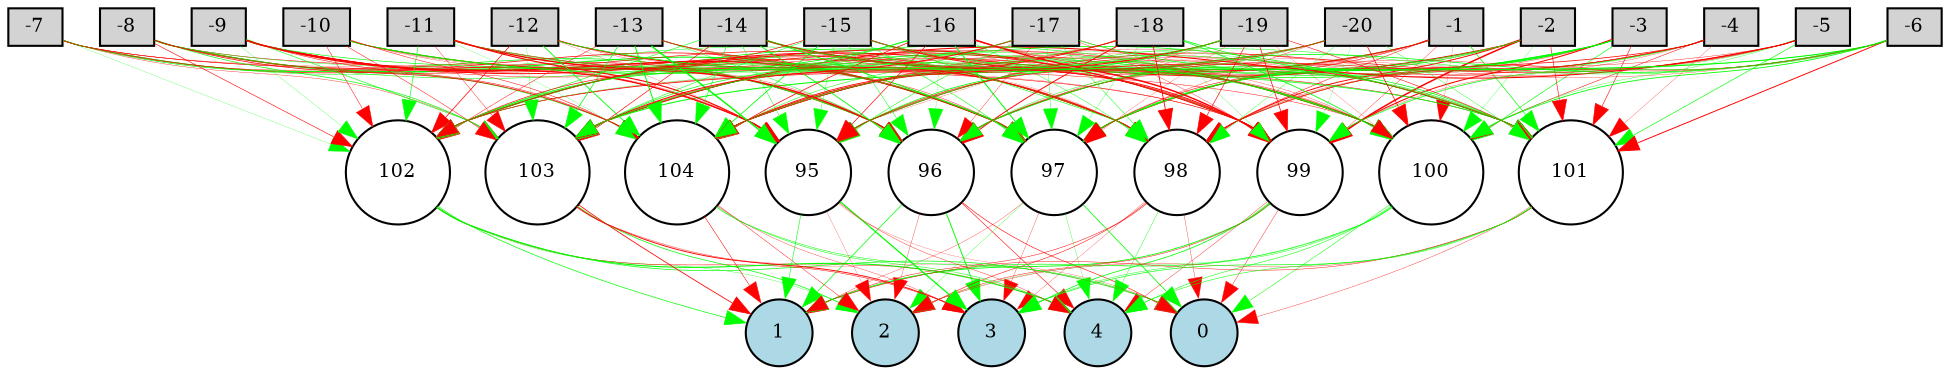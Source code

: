 digraph {
	node [fontsize=9 height=0.2 shape=circle width=0.2]
	-1 [fillcolor=lightgray shape=box style=filled]
	-2 [fillcolor=lightgray shape=box style=filled]
	-3 [fillcolor=lightgray shape=box style=filled]
	-4 [fillcolor=lightgray shape=box style=filled]
	-5 [fillcolor=lightgray shape=box style=filled]
	-6 [fillcolor=lightgray shape=box style=filled]
	-7 [fillcolor=lightgray shape=box style=filled]
	-8 [fillcolor=lightgray shape=box style=filled]
	-9 [fillcolor=lightgray shape=box style=filled]
	-10 [fillcolor=lightgray shape=box style=filled]
	-11 [fillcolor=lightgray shape=box style=filled]
	-12 [fillcolor=lightgray shape=box style=filled]
	-13 [fillcolor=lightgray shape=box style=filled]
	-14 [fillcolor=lightgray shape=box style=filled]
	-15 [fillcolor=lightgray shape=box style=filled]
	-16 [fillcolor=lightgray shape=box style=filled]
	-17 [fillcolor=lightgray shape=box style=filled]
	-18 [fillcolor=lightgray shape=box style=filled]
	-19 [fillcolor=lightgray shape=box style=filled]
	-20 [fillcolor=lightgray shape=box style=filled]
	0 [fillcolor=lightblue style=filled]
	1 [fillcolor=lightblue style=filled]
	2 [fillcolor=lightblue style=filled]
	3 [fillcolor=lightblue style=filled]
	4 [fillcolor=lightblue style=filled]
	96 [fillcolor=white style=filled]
	97 [fillcolor=white style=filled]
	98 [fillcolor=white style=filled]
	99 [fillcolor=white style=filled]
	100 [fillcolor=white style=filled]
	101 [fillcolor=white style=filled]
	102 [fillcolor=white style=filled]
	103 [fillcolor=white style=filled]
	104 [fillcolor=white style=filled]
	95 [fillcolor=white style=filled]
	-1 -> 95 [color=red penwidth=0.11299664738445861 style=solid]
	-1 -> 96 [color=red penwidth=0.1612665767606541 style=solid]
	-1 -> 97 [color=red penwidth=0.2743100454336029 style=solid]
	-1 -> 98 [color=red penwidth=0.24044969632931945 style=solid]
	-1 -> 99 [color=red penwidth=0.16256767782282097 style=solid]
	-1 -> 100 [color=red penwidth=0.10886524265066776 style=solid]
	-1 -> 101 [color=green penwidth=0.3291779605594001 style=solid]
	-1 -> 102 [color=red penwidth=0.20635186059757005 style=solid]
	-1 -> 103 [color=green penwidth=0.2642691273944753 style=solid]
	-1 -> 104 [color=red penwidth=0.42457682666219965 style=solid]
	-2 -> 95 [color=green penwidth=0.16547306584051585 style=solid]
	-2 -> 96 [color=red penwidth=0.12796826042919232 style=solid]
	-2 -> 97 [color=green penwidth=0.3435242093577556 style=solid]
	-2 -> 98 [color=red penwidth=0.46518081156010016 style=solid]
	-2 -> 99 [color=red penwidth=0.723247264441698 style=solid]
	-2 -> 100 [color=green penwidth=0.1358046631193362 style=solid]
	-2 -> 101 [color=red penwidth=0.27593819488315363 style=solid]
	-2 -> 102 [color=red penwidth=0.4917939307857835 style=solid]
	-2 -> 103 [color=red penwidth=0.2296452016518064 style=solid]
	-2 -> 104 [color=green penwidth=0.254381226140862 style=solid]
	-3 -> 95 [color=green penwidth=0.19907098833345283 style=solid]
	-3 -> 96 [color=green penwidth=0.31208823608471487 style=solid]
	-3 -> 97 [color=green penwidth=0.6065661890900218 style=solid]
	-3 -> 98 [color=red penwidth=0.16708399520300976 style=solid]
	-3 -> 99 [color=red penwidth=0.4997178815508627 style=solid]
	-3 -> 100 [color=green penwidth=0.29708883943390757 style=solid]
	-3 -> 101 [color=red penwidth=0.276158211422249 style=solid]
	-3 -> 102 [color=green penwidth=0.3532828290700467 style=solid]
	-3 -> 103 [color=green penwidth=0.2969043068290229 style=solid]
	-3 -> 104 [color=green penwidth=0.21816609430739456 style=solid]
	-4 -> 95 [color=red penwidth=0.1530760403982292 style=solid]
	-4 -> 96 [color=red penwidth=0.32985858535979307 style=solid]
	-4 -> 97 [color=green penwidth=0.33532350200212996 style=solid]
	-4 -> 98 [color=green penwidth=0.1478233236214057 style=solid]
	-4 -> 99 [color=red penwidth=0.13519411082667168 style=solid]
	-4 -> 100 [color=red penwidth=0.24756288417353742 style=solid]
	-4 -> 101 [color=red penwidth=0.12344853326985582 style=solid]
	-4 -> 102 [color=red penwidth=0.3640309948960989 style=solid]
	-4 -> 103 [color=red penwidth=0.15219890977917044 style=solid]
	-4 -> 104 [color=red penwidth=0.17553821292389155 style=solid]
	-5 -> 95 [color=red penwidth=0.30682397563937747 style=solid]
	-5 -> 96 [color=red penwidth=0.12143523077185583 style=solid]
	-5 -> 97 [color=green penwidth=0.10622339128531211 style=solid]
	-5 -> 98 [color=red penwidth=0.29871863608722116 style=solid]
	-5 -> 99 [color=green penwidth=0.14518096207706255 style=solid]
	-5 -> 100 [color=green penwidth=0.16309250184157686 style=solid]
	-5 -> 101 [color=green penwidth=0.30796332861318687 style=solid]
	-5 -> 102 [color=red penwidth=0.18067400648410836 style=solid]
	-5 -> 103 [color=red penwidth=0.5055843314225645 style=solid]
	-5 -> 104 [color=red penwidth=0.1506298810456292 style=solid]
	-6 -> 95 [color=green penwidth=0.22551282288596813 style=solid]
	-6 -> 96 [color=green penwidth=0.36325623400720797 style=solid]
	-6 -> 97 [color=red penwidth=0.16466885357411182 style=solid]
	-6 -> 98 [color=red penwidth=0.20568474738910814 style=solid]
	-6 -> 99 [color=green penwidth=0.2563500029746016 style=solid]
	-6 -> 100 [color=green penwidth=0.3979021144618743 style=solid]
	-6 -> 101 [color=red penwidth=0.45801472651704533 style=solid]
	-6 -> 102 [color=green penwidth=0.12996038634032572 style=solid]
	-6 -> 103 [color=green penwidth=0.4995620212141303 style=solid]
	-6 -> 104 [color=red penwidth=0.14075900124306123 style=solid]
	-7 -> 95 [color=red penwidth=0.20774430485935114 style=solid]
	-7 -> 96 [color=green penwidth=0.347735935514298 style=solid]
	-7 -> 97 [color=red penwidth=0.3487321889105577 style=solid]
	-7 -> 98 [color=green penwidth=0.21130527468561666 style=solid]
	-7 -> 99 [color=red penwidth=0.11704495944875147 style=solid]
	-7 -> 100 [color=red penwidth=0.22007440952716545 style=solid]
	-7 -> 101 [color=red penwidth=0.2421378635932873 style=solid]
	-7 -> 102 [color=green penwidth=0.1172929456212081 style=solid]
	-7 -> 103 [color=red penwidth=0.16756290935166762 style=solid]
	-7 -> 104 [color=green penwidth=0.32946088676891666 style=solid]
	-8 -> 95 [color=red penwidth=0.18139323476440056 style=solid]
	-8 -> 96 [color=red penwidth=0.3105738626708964 style=solid]
	-8 -> 97 [color=green penwidth=0.5053862033882603 style=solid]
	-8 -> 98 [color=red penwidth=0.2965695264898822 style=solid]
	-8 -> 99 [color=red penwidth=0.2658106998215445 style=solid]
	-8 -> 100 [color=green penwidth=0.2666117990344369 style=solid]
	-8 -> 101 [color=green penwidth=0.18970409433921265 style=solid]
	-8 -> 102 [color=red penwidth=0.28266154888003886 style=solid]
	-8 -> 103 [color=green penwidth=0.32193316620600704 style=solid]
	-8 -> 104 [color=red penwidth=0.35012641839467495 style=solid]
	-9 -> 95 [color=red penwidth=0.5772361406186846 style=solid]
	-9 -> 96 [color=green penwidth=0.4039336324057724 style=solid]
	-9 -> 97 [color=red penwidth=0.7380845042129112 style=solid]
	-9 -> 98 [color=red penwidth=0.32488010597160333 style=solid]
	-9 -> 99 [color=red penwidth=0.4470888128893751 style=solid]
	-9 -> 100 [color=red penwidth=0.20625365244491844 style=solid]
	-9 -> 101 [color=green penwidth=0.2997647201731534 style=solid]
	-9 -> 102 [color=green penwidth=0.1262389264867255 style=solid]
	-9 -> 103 [color=green penwidth=0.2838305141352059 style=solid]
	-9 -> 104 [color=red penwidth=0.2458946681529169 style=solid]
	-10 -> 95 [color=red penwidth=0.1369339392777927 style=solid]
	-10 -> 96 [color=red penwidth=0.14002049357869656 style=solid]
	-10 -> 97 [color=green penwidth=0.19163763072326584 style=solid]
	-10 -> 98 [color=green penwidth=0.18178918949532302 style=solid]
	-10 -> 99 [color=red penwidth=0.36880762550348645 style=solid]
	-10 -> 100 [color=green penwidth=0.2130302107888581 style=solid]
	-10 -> 101 [color=green penwidth=0.3395968570518867 style=solid]
	-10 -> 102 [color=red penwidth=0.22296996955087323 style=solid]
	-10 -> 103 [color=red penwidth=0.23003228794840025 style=solid]
	-10 -> 104 [color=red penwidth=0.24170382499801313 style=solid]
	-11 -> 95 [color=red penwidth=0.5368107178977315 style=solid]
	-11 -> 96 [color=red penwidth=0.688714681326476 style=solid]
	-11 -> 97 [color=green penwidth=0.12172845320825734 style=solid]
	-11 -> 98 [color=green penwidth=0.12005082565549491 style=solid]
	-11 -> 99 [color=red penwidth=0.1129725727000471 style=solid]
	-11 -> 100 [color=red penwidth=0.25701805071819106 style=solid]
	-11 -> 101 [color=green penwidth=0.12508004775767223 style=solid]
	-11 -> 102 [color=green penwidth=0.29643838502926195 style=solid]
	-11 -> 103 [color=red penwidth=0.18094795948271092 style=solid]
	-11 -> 104 [color=green penwidth=0.10980628251922352 style=solid]
	-12 -> 95 [color=red penwidth=0.101608808012188 style=solid]
	-12 -> 96 [color=red penwidth=0.14829680158187802 style=solid]
	-12 -> 97 [color=red penwidth=0.10123811542383779 style=solid]
	-12 -> 98 [color=red penwidth=0.535643134411005 style=solid]
	-12 -> 99 [color=green penwidth=0.13066885493343025 style=solid]
	-12 -> 100 [color=green penwidth=0.15664106622456686 style=solid]
	-12 -> 101 [color=green penwidth=0.21729699104740274 style=solid]
	-12 -> 102 [color=red penwidth=0.3493771304867116 style=solid]
	-12 -> 103 [color=green penwidth=0.130583388799347 style=solid]
	-12 -> 104 [color=green penwidth=0.4096258897545352 style=solid]
	-13 -> 95 [color=green penwidth=0.7012786748835326 style=solid]
	-13 -> 96 [color=green penwidth=0.20617630707092716 style=solid]
	-13 -> 97 [color=red penwidth=0.19142835328620067 style=solid]
	-13 -> 98 [color=red penwidth=0.1922689259705668 style=solid]
	-13 -> 99 [color=red penwidth=0.19678200313499644 style=solid]
	-13 -> 100 [color=green penwidth=0.1411685757196668 style=solid]
	-13 -> 101 [color=red penwidth=0.15076265280983403 style=solid]
	-13 -> 102 [color=red penwidth=0.21262776499830888 style=solid]
	-13 -> 103 [color=green penwidth=0.3441148068522766 style=solid]
	-13 -> 104 [color=green penwidth=0.48439317837355456 style=solid]
	-14 -> 95 [color=green penwidth=0.22996930395033954 style=solid]
	-14 -> 96 [color=green penwidth=0.4179947771375536 style=solid]
	-14 -> 97 [color=green penwidth=0.4569895381617306 style=solid]
	-14 -> 98 [color=red penwidth=0.10979782241149592 style=solid]
	-14 -> 99 [color=red penwidth=0.3084728307418808 style=solid]
	-14 -> 100 [color=green penwidth=0.6788498161393636 style=solid]
	-14 -> 101 [color=red penwidth=0.3684351596855404 style=solid]
	-14 -> 102 [color=green penwidth=0.25971942229447387 style=solid]
	-14 -> 103 [color=red penwidth=0.3095628519913145 style=solid]
	-14 -> 104 [color=green penwidth=0.26143809690420095 style=solid]
	-15 -> 95 [color=green penwidth=0.18034559850519555 style=solid]
	-15 -> 96 [color=green penwidth=0.235073094983297 style=solid]
	-15 -> 97 [color=green penwidth=0.2575734147191156 style=solid]
	-15 -> 98 [color=green penwidth=0.2738761379481475 style=solid]
	-15 -> 99 [color=red penwidth=0.4545222044178384 style=solid]
	-15 -> 100 [color=red penwidth=0.2103470100170317 style=solid]
	-15 -> 101 [color=green penwidth=0.22557331055994015 style=solid]
	-15 -> 102 [color=red penwidth=0.30961115751039936 style=solid]
	-15 -> 103 [color=green penwidth=0.2469795586348672 style=solid]
	-15 -> 104 [color=green penwidth=0.3851817677068079 style=solid]
	-16 -> 95 [color=red penwidth=0.3157050545106733 style=solid]
	-16 -> 96 [color=green penwidth=0.12595328923734944 style=solid]
	-16 -> 97 [color=green penwidth=0.49606923858701535 style=solid]
	-16 -> 98 [color=green penwidth=0.20007046579877 style=solid]
	-16 -> 99 [color=red penwidth=0.698028394585888 style=solid]
	-16 -> 100 [color=red penwidth=0.20537924432091628 style=solid]
	-16 -> 101 [color=red penwidth=0.10578448258725413 style=solid]
	-16 -> 102 [color=green penwidth=0.3685735046225539 style=solid]
	-16 -> 103 [color=green penwidth=0.32662004888451424 style=solid]
	-16 -> 104 [color=red penwidth=0.34947483632660226 style=solid]
	-17 -> 95 [color=green penwidth=0.2434417478522966 style=solid]
	-17 -> 96 [color=red penwidth=0.16463064694240243 style=solid]
	-17 -> 97 [color=green penwidth=0.1769969371824786 style=solid]
	-17 -> 98 [color=green penwidth=0.23299514896249704 style=solid]
	-17 -> 99 [color=red penwidth=0.16099740937455465 style=solid]
	-17 -> 100 [color=red penwidth=0.1403652550426014 style=solid]
	-17 -> 101 [color=green penwidth=0.30311195417054293 style=solid]
	-17 -> 102 [color=green penwidth=0.17447203778664216 style=solid]
	-17 -> 103 [color=red penwidth=0.4974018817351952 style=solid]
	-17 -> 104 [color=green penwidth=0.2259088164076562 style=solid]
	-18 -> 95 [color=red penwidth=0.10712414907955176 style=solid]
	-18 -> 96 [color=red penwidth=0.46226133452549634 style=solid]
	-18 -> 97 [color=green penwidth=0.14781255850625807 style=solid]
	-18 -> 98 [color=red penwidth=0.4045725423631301 style=solid]
	-18 -> 99 [color=green penwidth=0.12109529464868696 style=solid]
	-18 -> 100 [color=green penwidth=0.38142110901853543 style=solid]
	-18 -> 101 [color=green penwidth=0.3396982034370467 style=solid]
	-18 -> 102 [color=green penwidth=0.1943271366085994 style=solid]
	-18 -> 103 [color=red penwidth=0.23608272430898136 style=solid]
	-18 -> 104 [color=red penwidth=0.4166489732152969 style=solid]
	-19 -> 95 [color=green penwidth=0.3825276712876928 style=solid]
	-19 -> 96 [color=red penwidth=0.12611038489752066 style=solid]
	-19 -> 97 [color=red penwidth=0.11068510867746717 style=solid]
	-19 -> 98 [color=red penwidth=0.30400809546014473 style=solid]
	-19 -> 99 [color=red penwidth=0.3305164484754025 style=solid]
	-19 -> 100 [color=red penwidth=0.1069639781897844 style=solid]
	-19 -> 101 [color=red penwidth=0.26727855403059386 style=solid]
	-19 -> 102 [color=green penwidth=0.2541301735486168 style=solid]
	-19 -> 103 [color=green penwidth=0.1687209613120454 style=solid]
	-19 -> 104 [color=red penwidth=0.47926254239160715 style=solid]
	-20 -> 95 [color=red penwidth=0.29357546191152506 style=solid]
	-20 -> 96 [color=green penwidth=0.21812340282361348 style=solid]
	-20 -> 97 [color=red penwidth=0.16537337065494412 style=solid]
	-20 -> 98 [color=green penwidth=0.17365804786624997 style=solid]
	-20 -> 99 [color=green penwidth=0.11538029868602973 style=solid]
	-20 -> 100 [color=red penwidth=0.34300732469861994 style=solid]
	-20 -> 101 [color=green penwidth=0.18366191581519298 style=solid]
	-20 -> 102 [color=red penwidth=0.28611552843322097 style=solid]
	-20 -> 103 [color=green penwidth=0.179759172080658 style=solid]
	-20 -> 104 [color=green penwidth=0.1701924396172264 style=solid]
	95 -> 0 [color=red penwidth=0.112163766875482 style=solid]
	95 -> 1 [color=green penwidth=0.26916595758269657 style=solid]
	95 -> 2 [color=red penwidth=0.10858662865369308 style=solid]
	95 -> 3 [color=green penwidth=0.6041088217115479 style=solid]
	95 -> 4 [color=red penwidth=0.17824020461971074 style=solid]
	96 -> 0 [color=red penwidth=0.2814043023185243 style=solid]
	96 -> 1 [color=green penwidth=0.3459865386573522 style=solid]
	96 -> 2 [color=red penwidth=0.15045691240508097 style=solid]
	96 -> 3 [color=green penwidth=0.45281979486399826 style=solid]
	96 -> 4 [color=red penwidth=0.2711069260957705 style=solid]
	97 -> 0 [color=green penwidth=0.3816324400135611 style=solid]
	97 -> 1 [color=red penwidth=0.14299354301167372 style=solid]
	97 -> 2 [color=green penwidth=0.1439057472016046 style=solid]
	97 -> 3 [color=red penwidth=0.14378954998240395 style=solid]
	97 -> 4 [color=green penwidth=0.15402447516884588 style=solid]
	98 -> 0 [color=red penwidth=0.15582592052823105 style=solid]
	98 -> 1 [color=red penwidth=0.2298679689241263 style=solid]
	98 -> 2 [color=red penwidth=0.25540555418467326 style=solid]
	98 -> 3 [color=red penwidth=0.11986702722086594 style=solid]
	98 -> 4 [color=green penwidth=0.190155612004234 style=solid]
	99 -> 0 [color=red penwidth=0.1895175064299462 style=solid]
	99 -> 1 [color=green penwidth=0.4059014011749629 style=solid]
	99 -> 2 [color=red penwidth=0.21841149272264287 style=solid]
	99 -> 3 [color=green penwidth=0.36775249339115 style=solid]
	99 -> 4 [color=red penwidth=0.17851731515672048 style=solid]
	100 -> 0 [color=green penwidth=0.24504388607078995 style=solid]
	100 -> 1 [color=green penwidth=0.3043991710830659 style=solid]
	100 -> 2 [color=green penwidth=0.13010932642012882 style=solid]
	100 -> 3 [color=green penwidth=0.2041803855166592 style=solid]
	100 -> 4 [color=green penwidth=0.250668167188568 style=solid]
	101 -> 0 [color=red penwidth=0.16759031802288868 style=solid]
	101 -> 1 [color=red penwidth=0.21725384756286842 style=solid]
	101 -> 2 [color=red penwidth=0.15628649669084216 style=solid]
	101 -> 3 [color=green penwidth=0.30743716535979393 style=solid]
	101 -> 4 [color=green penwidth=0.2526311833449639 style=solid]
	102 -> 0 [color=green penwidth=0.331022857719794 style=solid]
	102 -> 1 [color=green penwidth=0.3363942054612231 style=solid]
	102 -> 2 [color=green penwidth=0.150950200145333 style=solid]
	102 -> 3 [color=red penwidth=0.2384046048405756 style=solid]
	102 -> 4 [color=green penwidth=0.5324626450081622 style=solid]
	103 -> 0 [color=red penwidth=0.10233267120366407 style=solid]
	103 -> 1 [color=red penwidth=0.38527042761077956 style=solid]
	103 -> 2 [color=green penwidth=0.3439113927122188 style=solid]
	103 -> 3 [color=red penwidth=0.44315547738656047 style=solid]
	103 -> 4 [color=red penwidth=0.1081885480432308 style=solid]
	104 -> 0 [color=green penwidth=0.24302232399768553 style=solid]
	104 -> 1 [color=red penwidth=0.2571076939452491 style=solid]
	104 -> 2 [color=red penwidth=0.2045706730414717 style=solid]
	104 -> 3 [color=red penwidth=0.15848004364242635 style=solid]
	104 -> 4 [color=green penwidth=0.23313351052873 style=solid]
}
